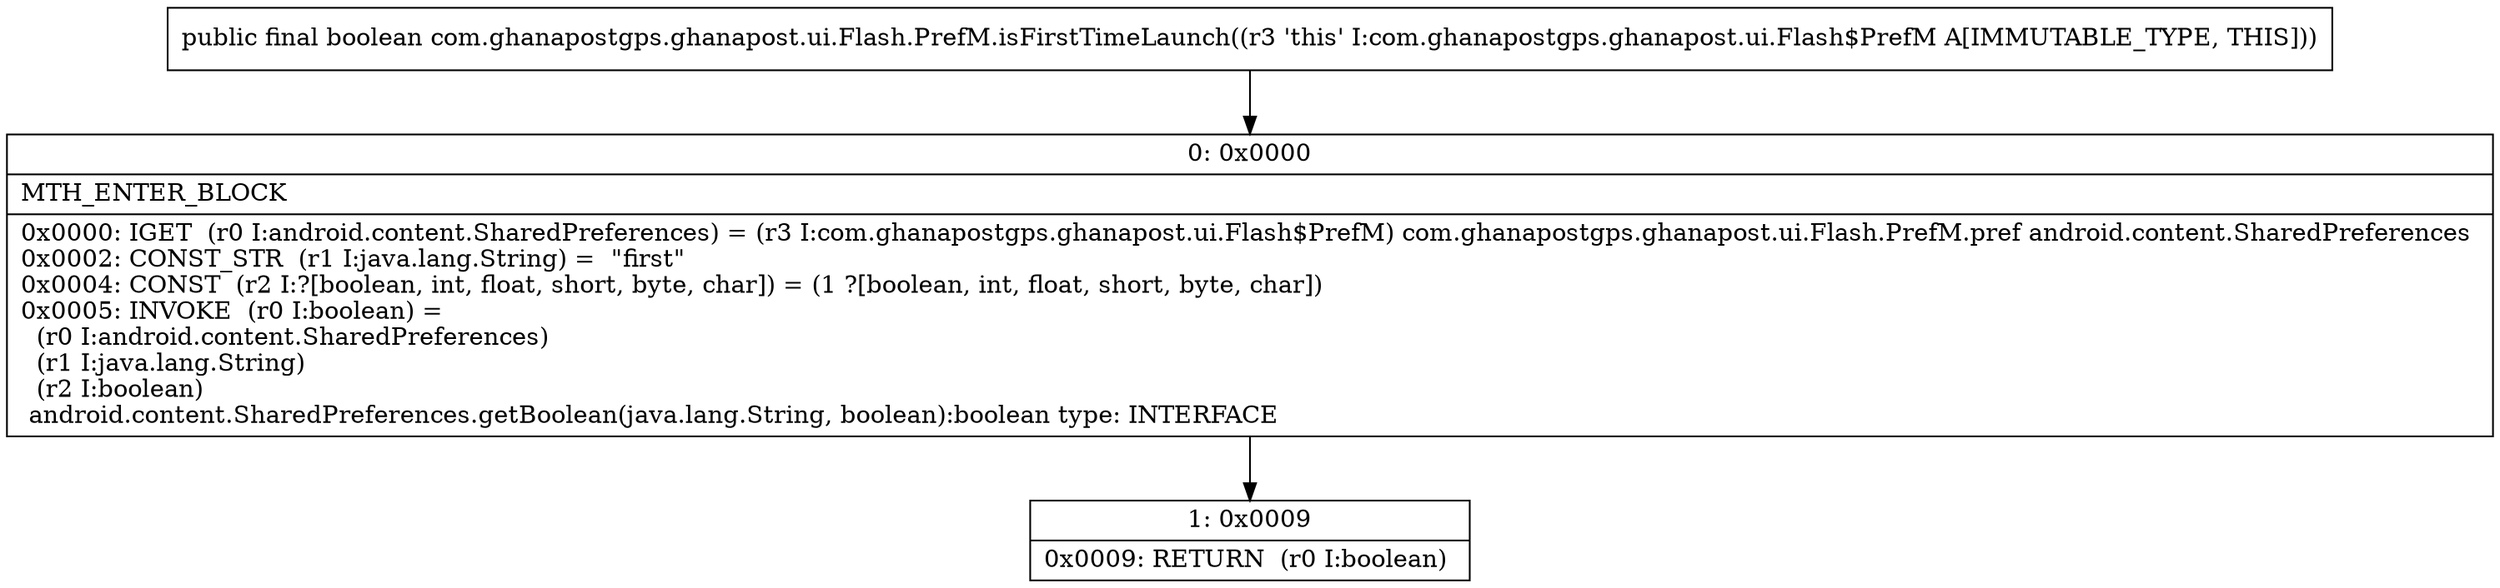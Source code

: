 digraph "CFG forcom.ghanapostgps.ghanapost.ui.Flash.PrefM.isFirstTimeLaunch()Z" {
Node_0 [shape=record,label="{0\:\ 0x0000|MTH_ENTER_BLOCK\l|0x0000: IGET  (r0 I:android.content.SharedPreferences) = (r3 I:com.ghanapostgps.ghanapost.ui.Flash$PrefM) com.ghanapostgps.ghanapost.ui.Flash.PrefM.pref android.content.SharedPreferences \l0x0002: CONST_STR  (r1 I:java.lang.String) =  \"first\" \l0x0004: CONST  (r2 I:?[boolean, int, float, short, byte, char]) = (1 ?[boolean, int, float, short, byte, char]) \l0x0005: INVOKE  (r0 I:boolean) = \l  (r0 I:android.content.SharedPreferences)\l  (r1 I:java.lang.String)\l  (r2 I:boolean)\l android.content.SharedPreferences.getBoolean(java.lang.String, boolean):boolean type: INTERFACE \l}"];
Node_1 [shape=record,label="{1\:\ 0x0009|0x0009: RETURN  (r0 I:boolean) \l}"];
MethodNode[shape=record,label="{public final boolean com.ghanapostgps.ghanapost.ui.Flash.PrefM.isFirstTimeLaunch((r3 'this' I:com.ghanapostgps.ghanapost.ui.Flash$PrefM A[IMMUTABLE_TYPE, THIS])) }"];
MethodNode -> Node_0;
Node_0 -> Node_1;
}

